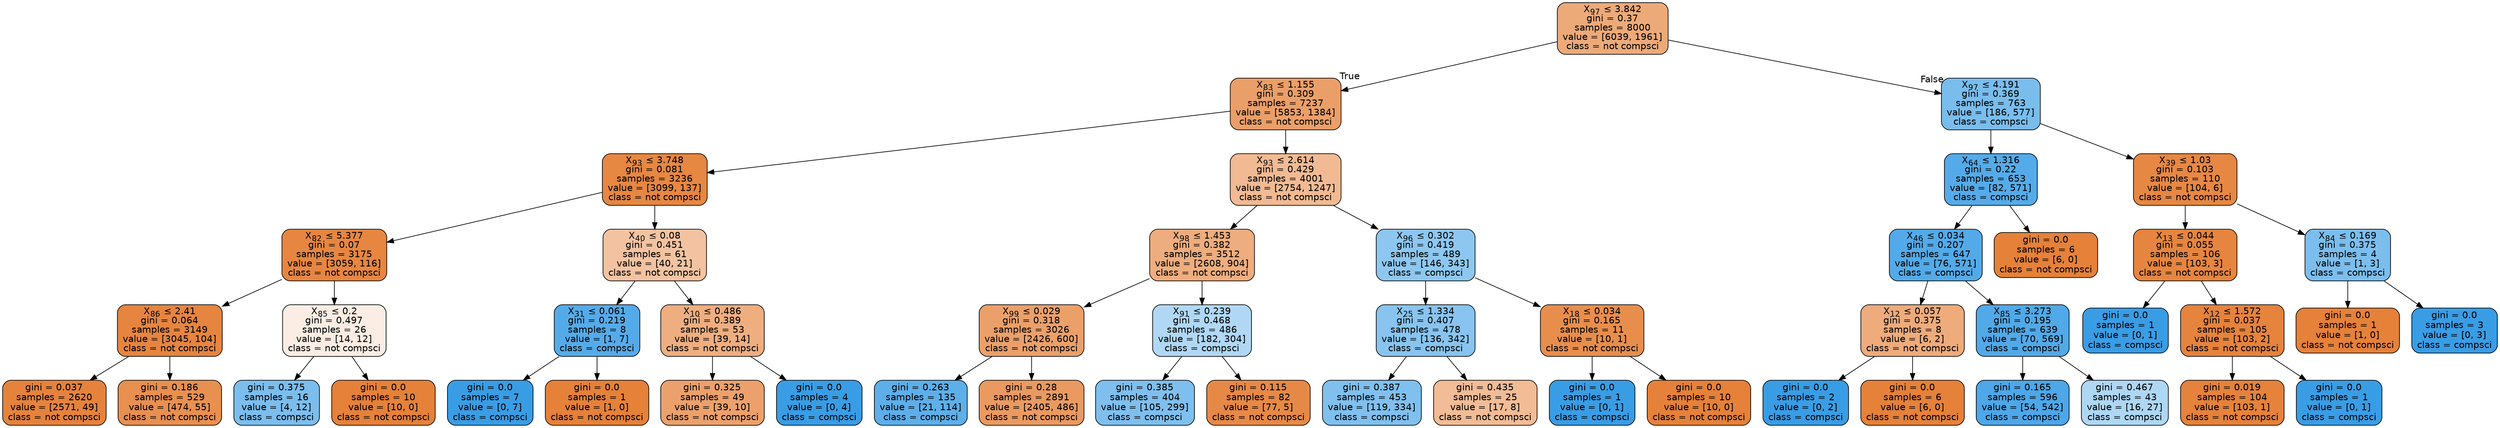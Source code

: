digraph Tree {
node [shape=box, style="filled, rounded", color="black", fontname=helvetica] ;
edge [fontname=helvetica] ;
0 [label=<X<SUB>97</SUB> &le; 3.842<br/>gini = 0.37<br/>samples = 8000<br/>value = [6039, 1961]<br/>class = not compsci>, fillcolor="#edaa79"] ;
1 [label=<X<SUB>83</SUB> &le; 1.155<br/>gini = 0.309<br/>samples = 7237<br/>value = [5853, 1384]<br/>class = not compsci>, fillcolor="#eb9f68"] ;
0 -> 1 [labeldistance=2.5, labelangle=45, headlabel="True"] ;
2 [label=<X<SUB>93</SUB> &le; 3.748<br/>gini = 0.081<br/>samples = 3236<br/>value = [3099, 137]<br/>class = not compsci>, fillcolor="#e68742"] ;
1 -> 2 ;
3 [label=<X<SUB>82</SUB> &le; 5.377<br/>gini = 0.07<br/>samples = 3175<br/>value = [3059, 116]<br/>class = not compsci>, fillcolor="#e68641"] ;
2 -> 3 ;
4 [label=<X<SUB>86</SUB> &le; 2.41<br/>gini = 0.064<br/>samples = 3149<br/>value = [3045, 104]<br/>class = not compsci>, fillcolor="#e68540"] ;
3 -> 4 ;
5 [label=<gini = 0.037<br/>samples = 2620<br/>value = [2571, 49]<br/>class = not compsci>, fillcolor="#e5833d"] ;
4 -> 5 ;
6 [label=<gini = 0.186<br/>samples = 529<br/>value = [474, 55]<br/>class = not compsci>, fillcolor="#e89050"] ;
4 -> 6 ;
7 [label=<X<SUB>85</SUB> &le; 0.2<br/>gini = 0.497<br/>samples = 26<br/>value = [14, 12]<br/>class = not compsci>, fillcolor="#fbede3"] ;
3 -> 7 ;
8 [label=<gini = 0.375<br/>samples = 16<br/>value = [4, 12]<br/>class = compsci>, fillcolor="#7bbeee"] ;
7 -> 8 ;
9 [label=<gini = 0.0<br/>samples = 10<br/>value = [10, 0]<br/>class = not compsci>, fillcolor="#e58139"] ;
7 -> 9 ;
10 [label=<X<SUB>40</SUB> &le; 0.08<br/>gini = 0.451<br/>samples = 61<br/>value = [40, 21]<br/>class = not compsci>, fillcolor="#f3c3a1"] ;
2 -> 10 ;
11 [label=<X<SUB>31</SUB> &le; 0.061<br/>gini = 0.219<br/>samples = 8<br/>value = [1, 7]<br/>class = compsci>, fillcolor="#55abe9"] ;
10 -> 11 ;
12 [label=<gini = 0.0<br/>samples = 7<br/>value = [0, 7]<br/>class = compsci>, fillcolor="#399de5"] ;
11 -> 12 ;
13 [label=<gini = 0.0<br/>samples = 1<br/>value = [1, 0]<br/>class = not compsci>, fillcolor="#e58139"] ;
11 -> 13 ;
14 [label=<X<SUB>10</SUB> &le; 0.486<br/>gini = 0.389<br/>samples = 53<br/>value = [39, 14]<br/>class = not compsci>, fillcolor="#eeae80"] ;
10 -> 14 ;
15 [label=<gini = 0.325<br/>samples = 49<br/>value = [39, 10]<br/>class = not compsci>, fillcolor="#eca16c"] ;
14 -> 15 ;
16 [label=<gini = 0.0<br/>samples = 4<br/>value = [0, 4]<br/>class = compsci>, fillcolor="#399de5"] ;
14 -> 16 ;
17 [label=<X<SUB>93</SUB> &le; 2.614<br/>gini = 0.429<br/>samples = 4001<br/>value = [2754, 1247]<br/>class = not compsci>, fillcolor="#f1ba93"] ;
1 -> 17 ;
18 [label=<X<SUB>98</SUB> &le; 1.453<br/>gini = 0.382<br/>samples = 3512<br/>value = [2608, 904]<br/>class = not compsci>, fillcolor="#eead7e"] ;
17 -> 18 ;
19 [label=<X<SUB>99</SUB> &le; 0.029<br/>gini = 0.318<br/>samples = 3026<br/>value = [2426, 600]<br/>class = not compsci>, fillcolor="#eba06a"] ;
18 -> 19 ;
20 [label=<gini = 0.263<br/>samples = 135<br/>value = [21, 114]<br/>class = compsci>, fillcolor="#5dafea"] ;
19 -> 20 ;
21 [label=<gini = 0.28<br/>samples = 2891<br/>value = [2405, 486]<br/>class = not compsci>, fillcolor="#ea9a61"] ;
19 -> 21 ;
22 [label=<X<SUB>91</SUB> &le; 0.239<br/>gini = 0.468<br/>samples = 486<br/>value = [182, 304]<br/>class = compsci>, fillcolor="#b0d8f5"] ;
18 -> 22 ;
23 [label=<gini = 0.385<br/>samples = 404<br/>value = [105, 299]<br/>class = compsci>, fillcolor="#7fbfee"] ;
22 -> 23 ;
24 [label=<gini = 0.115<br/>samples = 82<br/>value = [77, 5]<br/>class = not compsci>, fillcolor="#e78946"] ;
22 -> 24 ;
25 [label=<X<SUB>96</SUB> &le; 0.302<br/>gini = 0.419<br/>samples = 489<br/>value = [146, 343]<br/>class = compsci>, fillcolor="#8dc7f0"] ;
17 -> 25 ;
26 [label=<X<SUB>25</SUB> &le; 1.334<br/>gini = 0.407<br/>samples = 478<br/>value = [136, 342]<br/>class = compsci>, fillcolor="#88c4ef"] ;
25 -> 26 ;
27 [label=<gini = 0.387<br/>samples = 453<br/>value = [119, 334]<br/>class = compsci>, fillcolor="#80c0ee"] ;
26 -> 27 ;
28 [label=<gini = 0.435<br/>samples = 25<br/>value = [17, 8]<br/>class = not compsci>, fillcolor="#f1bc96"] ;
26 -> 28 ;
29 [label=<X<SUB>18</SUB> &le; 0.034<br/>gini = 0.165<br/>samples = 11<br/>value = [10, 1]<br/>class = not compsci>, fillcolor="#e88e4d"] ;
25 -> 29 ;
30 [label=<gini = 0.0<br/>samples = 1<br/>value = [0, 1]<br/>class = compsci>, fillcolor="#399de5"] ;
29 -> 30 ;
31 [label=<gini = 0.0<br/>samples = 10<br/>value = [10, 0]<br/>class = not compsci>, fillcolor="#e58139"] ;
29 -> 31 ;
32 [label=<X<SUB>97</SUB> &le; 4.191<br/>gini = 0.369<br/>samples = 763<br/>value = [186, 577]<br/>class = compsci>, fillcolor="#79bded"] ;
0 -> 32 [labeldistance=2.5, labelangle=-45, headlabel="False"] ;
33 [label=<X<SUB>64</SUB> &le; 1.316<br/>gini = 0.22<br/>samples = 653<br/>value = [82, 571]<br/>class = compsci>, fillcolor="#55abe9"] ;
32 -> 33 ;
34 [label=<X<SUB>46</SUB> &le; 0.034<br/>gini = 0.207<br/>samples = 647<br/>value = [76, 571]<br/>class = compsci>, fillcolor="#53aae8"] ;
33 -> 34 ;
35 [label=<X<SUB>12</SUB> &le; 0.057<br/>gini = 0.375<br/>samples = 8<br/>value = [6, 2]<br/>class = not compsci>, fillcolor="#eeab7b"] ;
34 -> 35 ;
36 [label=<gini = 0.0<br/>samples = 2<br/>value = [0, 2]<br/>class = compsci>, fillcolor="#399de5"] ;
35 -> 36 ;
37 [label=<gini = 0.0<br/>samples = 6<br/>value = [6, 0]<br/>class = not compsci>, fillcolor="#e58139"] ;
35 -> 37 ;
38 [label=<X<SUB>85</SUB> &le; 3.273<br/>gini = 0.195<br/>samples = 639<br/>value = [70, 569]<br/>class = compsci>, fillcolor="#51a9e8"] ;
34 -> 38 ;
39 [label=<gini = 0.165<br/>samples = 596<br/>value = [54, 542]<br/>class = compsci>, fillcolor="#4da7e8"] ;
38 -> 39 ;
40 [label=<gini = 0.467<br/>samples = 43<br/>value = [16, 27]<br/>class = compsci>, fillcolor="#aed7f4"] ;
38 -> 40 ;
41 [label=<gini = 0.0<br/>samples = 6<br/>value = [6, 0]<br/>class = not compsci>, fillcolor="#e58139"] ;
33 -> 41 ;
42 [label=<X<SUB>39</SUB> &le; 1.03<br/>gini = 0.103<br/>samples = 110<br/>value = [104, 6]<br/>class = not compsci>, fillcolor="#e68844"] ;
32 -> 42 ;
43 [label=<X<SUB>13</SUB> &le; 0.044<br/>gini = 0.055<br/>samples = 106<br/>value = [103, 3]<br/>class = not compsci>, fillcolor="#e6853f"] ;
42 -> 43 ;
44 [label=<gini = 0.0<br/>samples = 1<br/>value = [0, 1]<br/>class = compsci>, fillcolor="#399de5"] ;
43 -> 44 ;
45 [label=<X<SUB>12</SUB> &le; 1.572<br/>gini = 0.037<br/>samples = 105<br/>value = [103, 2]<br/>class = not compsci>, fillcolor="#e6833d"] ;
43 -> 45 ;
46 [label=<gini = 0.019<br/>samples = 104<br/>value = [103, 1]<br/>class = not compsci>, fillcolor="#e5823b"] ;
45 -> 46 ;
47 [label=<gini = 0.0<br/>samples = 1<br/>value = [0, 1]<br/>class = compsci>, fillcolor="#399de5"] ;
45 -> 47 ;
48 [label=<X<SUB>84</SUB> &le; 0.169<br/>gini = 0.375<br/>samples = 4<br/>value = [1, 3]<br/>class = compsci>, fillcolor="#7bbeee"] ;
42 -> 48 ;
49 [label=<gini = 0.0<br/>samples = 1<br/>value = [1, 0]<br/>class = not compsci>, fillcolor="#e58139"] ;
48 -> 49 ;
50 [label=<gini = 0.0<br/>samples = 3<br/>value = [0, 3]<br/>class = compsci>, fillcolor="#399de5"] ;
48 -> 50 ;
}